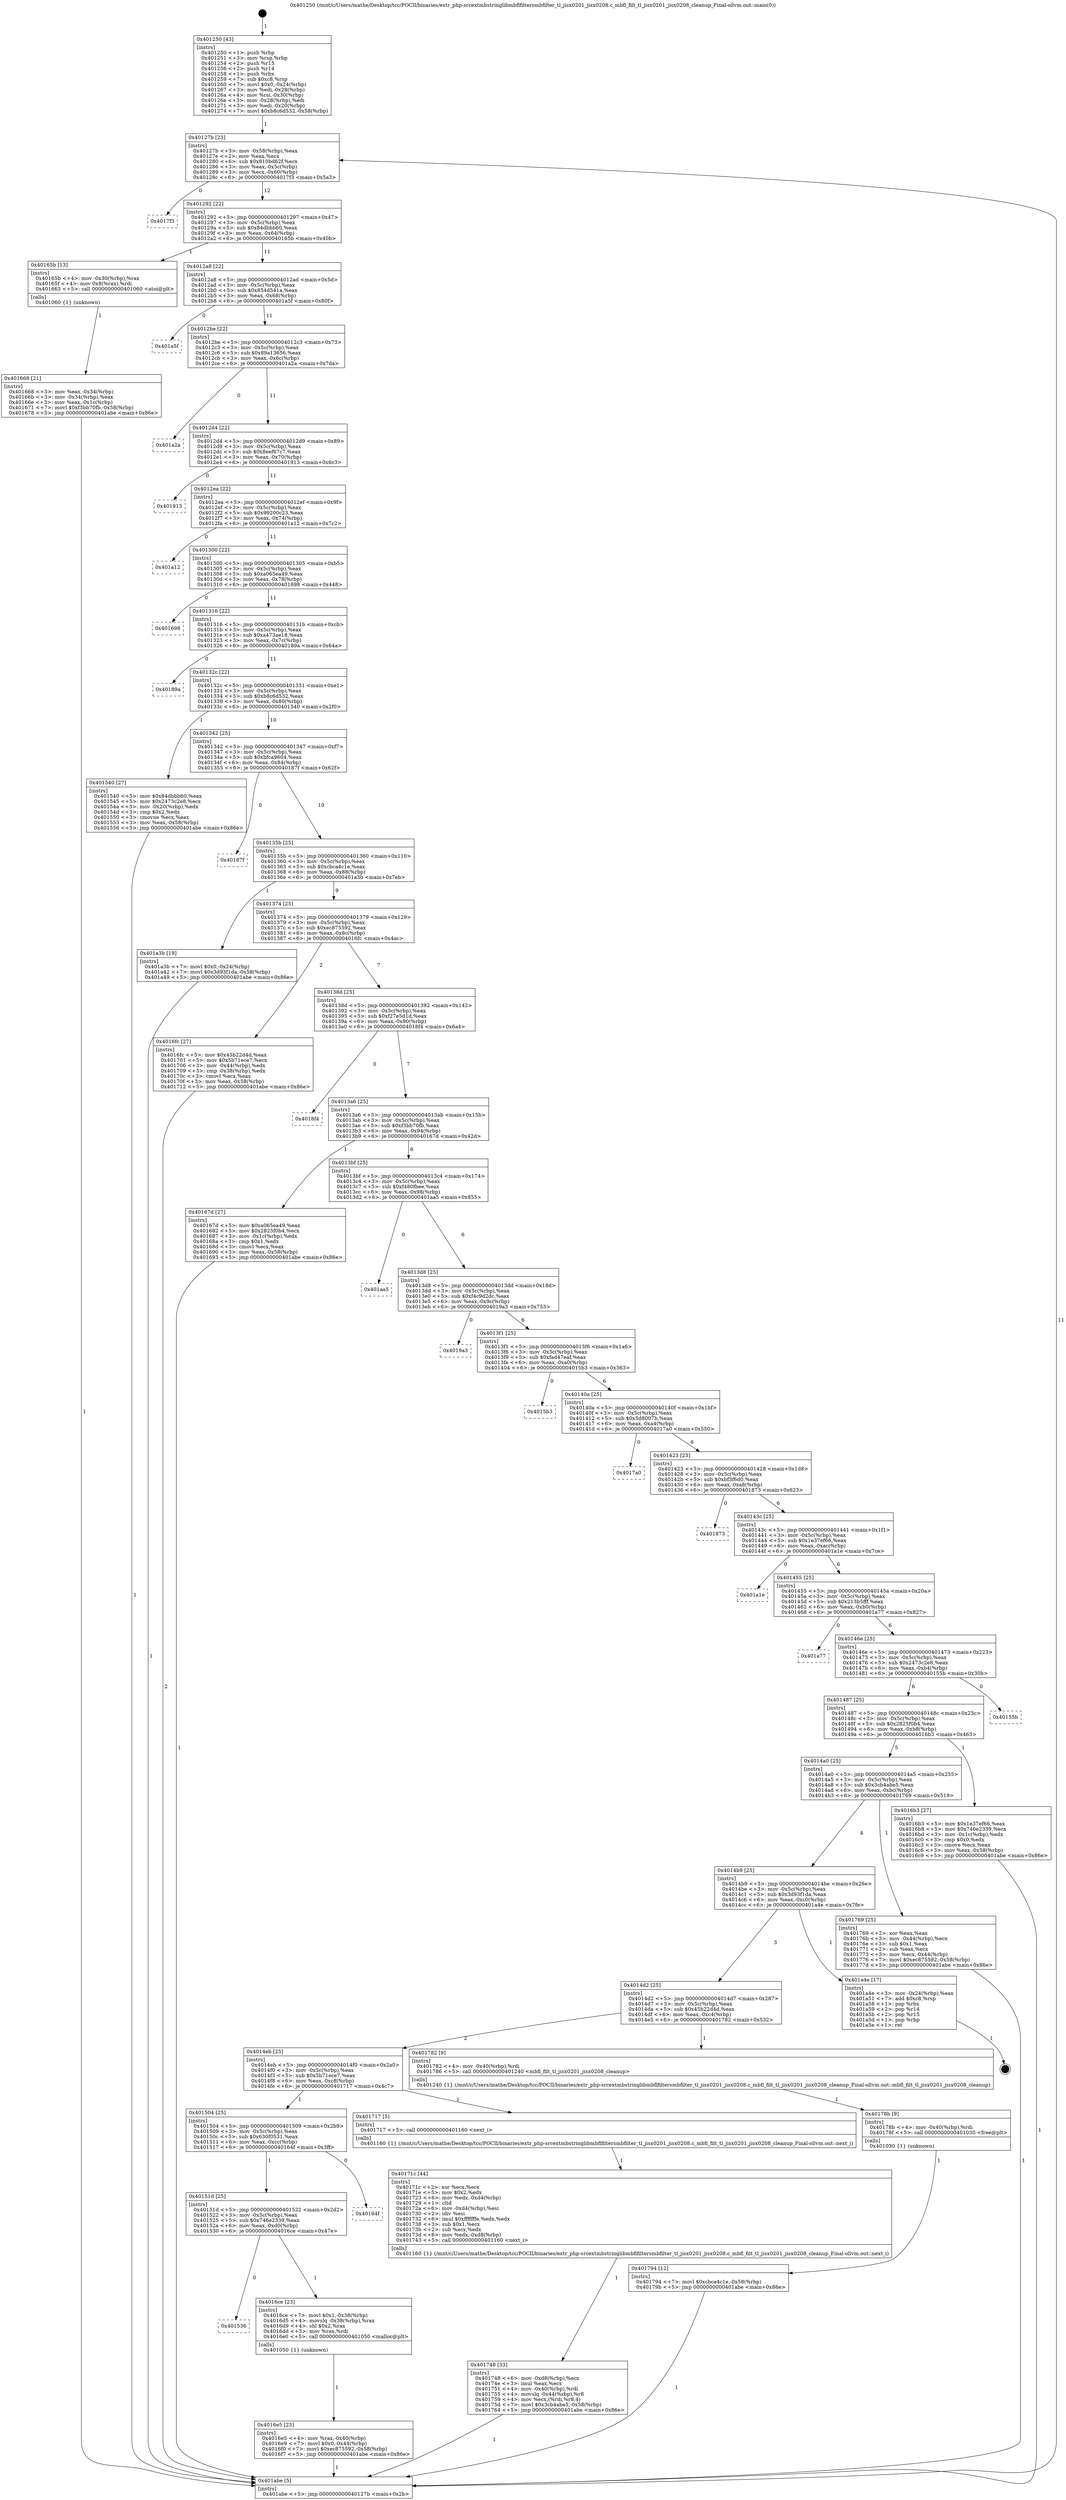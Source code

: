 digraph "0x401250" {
  label = "0x401250 (/mnt/c/Users/mathe/Desktop/tcc/POCII/binaries/extr_php-srcextmbstringlibmbflfiltersmbfilter_tl_jisx0201_jisx0208.c_mbfl_filt_tl_jisx0201_jisx0208_cleanup_Final-ollvm.out::main(0))"
  labelloc = "t"
  node[shape=record]

  Entry [label="",width=0.3,height=0.3,shape=circle,fillcolor=black,style=filled]
  "0x40127b" [label="{
     0x40127b [23]\l
     | [instrs]\l
     &nbsp;&nbsp;0x40127b \<+3\>: mov -0x58(%rbp),%eax\l
     &nbsp;&nbsp;0x40127e \<+2\>: mov %eax,%ecx\l
     &nbsp;&nbsp;0x401280 \<+6\>: sub $0x810bd62f,%ecx\l
     &nbsp;&nbsp;0x401286 \<+3\>: mov %eax,-0x5c(%rbp)\l
     &nbsp;&nbsp;0x401289 \<+3\>: mov %ecx,-0x60(%rbp)\l
     &nbsp;&nbsp;0x40128c \<+6\>: je 00000000004017f3 \<main+0x5a3\>\l
  }"]
  "0x4017f3" [label="{
     0x4017f3\l
  }", style=dashed]
  "0x401292" [label="{
     0x401292 [22]\l
     | [instrs]\l
     &nbsp;&nbsp;0x401292 \<+5\>: jmp 0000000000401297 \<main+0x47\>\l
     &nbsp;&nbsp;0x401297 \<+3\>: mov -0x5c(%rbp),%eax\l
     &nbsp;&nbsp;0x40129a \<+5\>: sub $0x84dbbb60,%eax\l
     &nbsp;&nbsp;0x40129f \<+3\>: mov %eax,-0x64(%rbp)\l
     &nbsp;&nbsp;0x4012a2 \<+6\>: je 000000000040165b \<main+0x40b\>\l
  }"]
  Exit [label="",width=0.3,height=0.3,shape=circle,fillcolor=black,style=filled,peripheries=2]
  "0x40165b" [label="{
     0x40165b [13]\l
     | [instrs]\l
     &nbsp;&nbsp;0x40165b \<+4\>: mov -0x30(%rbp),%rax\l
     &nbsp;&nbsp;0x40165f \<+4\>: mov 0x8(%rax),%rdi\l
     &nbsp;&nbsp;0x401663 \<+5\>: call 0000000000401060 \<atoi@plt\>\l
     | [calls]\l
     &nbsp;&nbsp;0x401060 \{1\} (unknown)\l
  }"]
  "0x4012a8" [label="{
     0x4012a8 [22]\l
     | [instrs]\l
     &nbsp;&nbsp;0x4012a8 \<+5\>: jmp 00000000004012ad \<main+0x5d\>\l
     &nbsp;&nbsp;0x4012ad \<+3\>: mov -0x5c(%rbp),%eax\l
     &nbsp;&nbsp;0x4012b0 \<+5\>: sub $0x854d541a,%eax\l
     &nbsp;&nbsp;0x4012b5 \<+3\>: mov %eax,-0x68(%rbp)\l
     &nbsp;&nbsp;0x4012b8 \<+6\>: je 0000000000401a5f \<main+0x80f\>\l
  }"]
  "0x401794" [label="{
     0x401794 [12]\l
     | [instrs]\l
     &nbsp;&nbsp;0x401794 \<+7\>: movl $0xcbca4c1e,-0x58(%rbp)\l
     &nbsp;&nbsp;0x40179b \<+5\>: jmp 0000000000401abe \<main+0x86e\>\l
  }"]
  "0x401a5f" [label="{
     0x401a5f\l
  }", style=dashed]
  "0x4012be" [label="{
     0x4012be [22]\l
     | [instrs]\l
     &nbsp;&nbsp;0x4012be \<+5\>: jmp 00000000004012c3 \<main+0x73\>\l
     &nbsp;&nbsp;0x4012c3 \<+3\>: mov -0x5c(%rbp),%eax\l
     &nbsp;&nbsp;0x4012c6 \<+5\>: sub $0x89a13656,%eax\l
     &nbsp;&nbsp;0x4012cb \<+3\>: mov %eax,-0x6c(%rbp)\l
     &nbsp;&nbsp;0x4012ce \<+6\>: je 0000000000401a2a \<main+0x7da\>\l
  }"]
  "0x40178b" [label="{
     0x40178b [9]\l
     | [instrs]\l
     &nbsp;&nbsp;0x40178b \<+4\>: mov -0x40(%rbp),%rdi\l
     &nbsp;&nbsp;0x40178f \<+5\>: call 0000000000401030 \<free@plt\>\l
     | [calls]\l
     &nbsp;&nbsp;0x401030 \{1\} (unknown)\l
  }"]
  "0x401a2a" [label="{
     0x401a2a\l
  }", style=dashed]
  "0x4012d4" [label="{
     0x4012d4 [22]\l
     | [instrs]\l
     &nbsp;&nbsp;0x4012d4 \<+5\>: jmp 00000000004012d9 \<main+0x89\>\l
     &nbsp;&nbsp;0x4012d9 \<+3\>: mov -0x5c(%rbp),%eax\l
     &nbsp;&nbsp;0x4012dc \<+5\>: sub $0x8eef67c7,%eax\l
     &nbsp;&nbsp;0x4012e1 \<+3\>: mov %eax,-0x70(%rbp)\l
     &nbsp;&nbsp;0x4012e4 \<+6\>: je 0000000000401913 \<main+0x6c3\>\l
  }"]
  "0x401748" [label="{
     0x401748 [33]\l
     | [instrs]\l
     &nbsp;&nbsp;0x401748 \<+6\>: mov -0xd8(%rbp),%ecx\l
     &nbsp;&nbsp;0x40174e \<+3\>: imul %eax,%ecx\l
     &nbsp;&nbsp;0x401751 \<+4\>: mov -0x40(%rbp),%rdi\l
     &nbsp;&nbsp;0x401755 \<+4\>: movslq -0x44(%rbp),%r8\l
     &nbsp;&nbsp;0x401759 \<+4\>: mov %ecx,(%rdi,%r8,4)\l
     &nbsp;&nbsp;0x40175d \<+7\>: movl $0x3cb4abe5,-0x58(%rbp)\l
     &nbsp;&nbsp;0x401764 \<+5\>: jmp 0000000000401abe \<main+0x86e\>\l
  }"]
  "0x401913" [label="{
     0x401913\l
  }", style=dashed]
  "0x4012ea" [label="{
     0x4012ea [22]\l
     | [instrs]\l
     &nbsp;&nbsp;0x4012ea \<+5\>: jmp 00000000004012ef \<main+0x9f\>\l
     &nbsp;&nbsp;0x4012ef \<+3\>: mov -0x5c(%rbp),%eax\l
     &nbsp;&nbsp;0x4012f2 \<+5\>: sub $0x99200c23,%eax\l
     &nbsp;&nbsp;0x4012f7 \<+3\>: mov %eax,-0x74(%rbp)\l
     &nbsp;&nbsp;0x4012fa \<+6\>: je 0000000000401a12 \<main+0x7c2\>\l
  }"]
  "0x40171c" [label="{
     0x40171c [44]\l
     | [instrs]\l
     &nbsp;&nbsp;0x40171c \<+2\>: xor %ecx,%ecx\l
     &nbsp;&nbsp;0x40171e \<+5\>: mov $0x2,%edx\l
     &nbsp;&nbsp;0x401723 \<+6\>: mov %edx,-0xd4(%rbp)\l
     &nbsp;&nbsp;0x401729 \<+1\>: cltd\l
     &nbsp;&nbsp;0x40172a \<+6\>: mov -0xd4(%rbp),%esi\l
     &nbsp;&nbsp;0x401730 \<+2\>: idiv %esi\l
     &nbsp;&nbsp;0x401732 \<+6\>: imul $0xfffffffe,%edx,%edx\l
     &nbsp;&nbsp;0x401738 \<+3\>: sub $0x1,%ecx\l
     &nbsp;&nbsp;0x40173b \<+2\>: sub %ecx,%edx\l
     &nbsp;&nbsp;0x40173d \<+6\>: mov %edx,-0xd8(%rbp)\l
     &nbsp;&nbsp;0x401743 \<+5\>: call 0000000000401160 \<next_i\>\l
     | [calls]\l
     &nbsp;&nbsp;0x401160 \{1\} (/mnt/c/Users/mathe/Desktop/tcc/POCII/binaries/extr_php-srcextmbstringlibmbflfiltersmbfilter_tl_jisx0201_jisx0208.c_mbfl_filt_tl_jisx0201_jisx0208_cleanup_Final-ollvm.out::next_i)\l
  }"]
  "0x401a12" [label="{
     0x401a12\l
  }", style=dashed]
  "0x401300" [label="{
     0x401300 [22]\l
     | [instrs]\l
     &nbsp;&nbsp;0x401300 \<+5\>: jmp 0000000000401305 \<main+0xb5\>\l
     &nbsp;&nbsp;0x401305 \<+3\>: mov -0x5c(%rbp),%eax\l
     &nbsp;&nbsp;0x401308 \<+5\>: sub $0xa065ea49,%eax\l
     &nbsp;&nbsp;0x40130d \<+3\>: mov %eax,-0x78(%rbp)\l
     &nbsp;&nbsp;0x401310 \<+6\>: je 0000000000401698 \<main+0x448\>\l
  }"]
  "0x4016e5" [label="{
     0x4016e5 [23]\l
     | [instrs]\l
     &nbsp;&nbsp;0x4016e5 \<+4\>: mov %rax,-0x40(%rbp)\l
     &nbsp;&nbsp;0x4016e9 \<+7\>: movl $0x0,-0x44(%rbp)\l
     &nbsp;&nbsp;0x4016f0 \<+7\>: movl $0xec875592,-0x58(%rbp)\l
     &nbsp;&nbsp;0x4016f7 \<+5\>: jmp 0000000000401abe \<main+0x86e\>\l
  }"]
  "0x401698" [label="{
     0x401698\l
  }", style=dashed]
  "0x401316" [label="{
     0x401316 [22]\l
     | [instrs]\l
     &nbsp;&nbsp;0x401316 \<+5\>: jmp 000000000040131b \<main+0xcb\>\l
     &nbsp;&nbsp;0x40131b \<+3\>: mov -0x5c(%rbp),%eax\l
     &nbsp;&nbsp;0x40131e \<+5\>: sub $0xa473ae18,%eax\l
     &nbsp;&nbsp;0x401323 \<+3\>: mov %eax,-0x7c(%rbp)\l
     &nbsp;&nbsp;0x401326 \<+6\>: je 000000000040189a \<main+0x64a\>\l
  }"]
  "0x401536" [label="{
     0x401536\l
  }", style=dashed]
  "0x40189a" [label="{
     0x40189a\l
  }", style=dashed]
  "0x40132c" [label="{
     0x40132c [22]\l
     | [instrs]\l
     &nbsp;&nbsp;0x40132c \<+5\>: jmp 0000000000401331 \<main+0xe1\>\l
     &nbsp;&nbsp;0x401331 \<+3\>: mov -0x5c(%rbp),%eax\l
     &nbsp;&nbsp;0x401334 \<+5\>: sub $0xb8c6d532,%eax\l
     &nbsp;&nbsp;0x401339 \<+3\>: mov %eax,-0x80(%rbp)\l
     &nbsp;&nbsp;0x40133c \<+6\>: je 0000000000401540 \<main+0x2f0\>\l
  }"]
  "0x4016ce" [label="{
     0x4016ce [23]\l
     | [instrs]\l
     &nbsp;&nbsp;0x4016ce \<+7\>: movl $0x1,-0x38(%rbp)\l
     &nbsp;&nbsp;0x4016d5 \<+4\>: movslq -0x38(%rbp),%rax\l
     &nbsp;&nbsp;0x4016d9 \<+4\>: shl $0x2,%rax\l
     &nbsp;&nbsp;0x4016dd \<+3\>: mov %rax,%rdi\l
     &nbsp;&nbsp;0x4016e0 \<+5\>: call 0000000000401050 \<malloc@plt\>\l
     | [calls]\l
     &nbsp;&nbsp;0x401050 \{1\} (unknown)\l
  }"]
  "0x401540" [label="{
     0x401540 [27]\l
     | [instrs]\l
     &nbsp;&nbsp;0x401540 \<+5\>: mov $0x84dbbb60,%eax\l
     &nbsp;&nbsp;0x401545 \<+5\>: mov $0x2473c2e8,%ecx\l
     &nbsp;&nbsp;0x40154a \<+3\>: mov -0x20(%rbp),%edx\l
     &nbsp;&nbsp;0x40154d \<+3\>: cmp $0x2,%edx\l
     &nbsp;&nbsp;0x401550 \<+3\>: cmovne %ecx,%eax\l
     &nbsp;&nbsp;0x401553 \<+3\>: mov %eax,-0x58(%rbp)\l
     &nbsp;&nbsp;0x401556 \<+5\>: jmp 0000000000401abe \<main+0x86e\>\l
  }"]
  "0x401342" [label="{
     0x401342 [25]\l
     | [instrs]\l
     &nbsp;&nbsp;0x401342 \<+5\>: jmp 0000000000401347 \<main+0xf7\>\l
     &nbsp;&nbsp;0x401347 \<+3\>: mov -0x5c(%rbp),%eax\l
     &nbsp;&nbsp;0x40134a \<+5\>: sub $0xbfca9604,%eax\l
     &nbsp;&nbsp;0x40134f \<+6\>: mov %eax,-0x84(%rbp)\l
     &nbsp;&nbsp;0x401355 \<+6\>: je 000000000040187f \<main+0x62f\>\l
  }"]
  "0x401abe" [label="{
     0x401abe [5]\l
     | [instrs]\l
     &nbsp;&nbsp;0x401abe \<+5\>: jmp 000000000040127b \<main+0x2b\>\l
  }"]
  "0x401250" [label="{
     0x401250 [43]\l
     | [instrs]\l
     &nbsp;&nbsp;0x401250 \<+1\>: push %rbp\l
     &nbsp;&nbsp;0x401251 \<+3\>: mov %rsp,%rbp\l
     &nbsp;&nbsp;0x401254 \<+2\>: push %r15\l
     &nbsp;&nbsp;0x401256 \<+2\>: push %r14\l
     &nbsp;&nbsp;0x401258 \<+1\>: push %rbx\l
     &nbsp;&nbsp;0x401259 \<+7\>: sub $0xc8,%rsp\l
     &nbsp;&nbsp;0x401260 \<+7\>: movl $0x0,-0x24(%rbp)\l
     &nbsp;&nbsp;0x401267 \<+3\>: mov %edi,-0x28(%rbp)\l
     &nbsp;&nbsp;0x40126a \<+4\>: mov %rsi,-0x30(%rbp)\l
     &nbsp;&nbsp;0x40126e \<+3\>: mov -0x28(%rbp),%edi\l
     &nbsp;&nbsp;0x401271 \<+3\>: mov %edi,-0x20(%rbp)\l
     &nbsp;&nbsp;0x401274 \<+7\>: movl $0xb8c6d532,-0x58(%rbp)\l
  }"]
  "0x401668" [label="{
     0x401668 [21]\l
     | [instrs]\l
     &nbsp;&nbsp;0x401668 \<+3\>: mov %eax,-0x34(%rbp)\l
     &nbsp;&nbsp;0x40166b \<+3\>: mov -0x34(%rbp),%eax\l
     &nbsp;&nbsp;0x40166e \<+3\>: mov %eax,-0x1c(%rbp)\l
     &nbsp;&nbsp;0x401671 \<+7\>: movl $0xf3bb70fb,-0x58(%rbp)\l
     &nbsp;&nbsp;0x401678 \<+5\>: jmp 0000000000401abe \<main+0x86e\>\l
  }"]
  "0x40151d" [label="{
     0x40151d [25]\l
     | [instrs]\l
     &nbsp;&nbsp;0x40151d \<+5\>: jmp 0000000000401522 \<main+0x2d2\>\l
     &nbsp;&nbsp;0x401522 \<+3\>: mov -0x5c(%rbp),%eax\l
     &nbsp;&nbsp;0x401525 \<+5\>: sub $0x746e2339,%eax\l
     &nbsp;&nbsp;0x40152a \<+6\>: mov %eax,-0xd0(%rbp)\l
     &nbsp;&nbsp;0x401530 \<+6\>: je 00000000004016ce \<main+0x47e\>\l
  }"]
  "0x40187f" [label="{
     0x40187f\l
  }", style=dashed]
  "0x40135b" [label="{
     0x40135b [25]\l
     | [instrs]\l
     &nbsp;&nbsp;0x40135b \<+5\>: jmp 0000000000401360 \<main+0x110\>\l
     &nbsp;&nbsp;0x401360 \<+3\>: mov -0x5c(%rbp),%eax\l
     &nbsp;&nbsp;0x401363 \<+5\>: sub $0xcbca4c1e,%eax\l
     &nbsp;&nbsp;0x401368 \<+6\>: mov %eax,-0x88(%rbp)\l
     &nbsp;&nbsp;0x40136e \<+6\>: je 0000000000401a3b \<main+0x7eb\>\l
  }"]
  "0x40164f" [label="{
     0x40164f\l
  }", style=dashed]
  "0x401a3b" [label="{
     0x401a3b [19]\l
     | [instrs]\l
     &nbsp;&nbsp;0x401a3b \<+7\>: movl $0x0,-0x24(%rbp)\l
     &nbsp;&nbsp;0x401a42 \<+7\>: movl $0x3d93f1da,-0x58(%rbp)\l
     &nbsp;&nbsp;0x401a49 \<+5\>: jmp 0000000000401abe \<main+0x86e\>\l
  }"]
  "0x401374" [label="{
     0x401374 [25]\l
     | [instrs]\l
     &nbsp;&nbsp;0x401374 \<+5\>: jmp 0000000000401379 \<main+0x129\>\l
     &nbsp;&nbsp;0x401379 \<+3\>: mov -0x5c(%rbp),%eax\l
     &nbsp;&nbsp;0x40137c \<+5\>: sub $0xec875592,%eax\l
     &nbsp;&nbsp;0x401381 \<+6\>: mov %eax,-0x8c(%rbp)\l
     &nbsp;&nbsp;0x401387 \<+6\>: je 00000000004016fc \<main+0x4ac\>\l
  }"]
  "0x401504" [label="{
     0x401504 [25]\l
     | [instrs]\l
     &nbsp;&nbsp;0x401504 \<+5\>: jmp 0000000000401509 \<main+0x2b9\>\l
     &nbsp;&nbsp;0x401509 \<+3\>: mov -0x5c(%rbp),%eax\l
     &nbsp;&nbsp;0x40150c \<+5\>: sub $0x630f0531,%eax\l
     &nbsp;&nbsp;0x401511 \<+6\>: mov %eax,-0xcc(%rbp)\l
     &nbsp;&nbsp;0x401517 \<+6\>: je 000000000040164f \<main+0x3ff\>\l
  }"]
  "0x4016fc" [label="{
     0x4016fc [27]\l
     | [instrs]\l
     &nbsp;&nbsp;0x4016fc \<+5\>: mov $0x45b22d4d,%eax\l
     &nbsp;&nbsp;0x401701 \<+5\>: mov $0x5b71ece7,%ecx\l
     &nbsp;&nbsp;0x401706 \<+3\>: mov -0x44(%rbp),%edx\l
     &nbsp;&nbsp;0x401709 \<+3\>: cmp -0x38(%rbp),%edx\l
     &nbsp;&nbsp;0x40170c \<+3\>: cmovl %ecx,%eax\l
     &nbsp;&nbsp;0x40170f \<+3\>: mov %eax,-0x58(%rbp)\l
     &nbsp;&nbsp;0x401712 \<+5\>: jmp 0000000000401abe \<main+0x86e\>\l
  }"]
  "0x40138d" [label="{
     0x40138d [25]\l
     | [instrs]\l
     &nbsp;&nbsp;0x40138d \<+5\>: jmp 0000000000401392 \<main+0x142\>\l
     &nbsp;&nbsp;0x401392 \<+3\>: mov -0x5c(%rbp),%eax\l
     &nbsp;&nbsp;0x401395 \<+5\>: sub $0xf27e5d1d,%eax\l
     &nbsp;&nbsp;0x40139a \<+6\>: mov %eax,-0x90(%rbp)\l
     &nbsp;&nbsp;0x4013a0 \<+6\>: je 00000000004018f4 \<main+0x6a4\>\l
  }"]
  "0x401717" [label="{
     0x401717 [5]\l
     | [instrs]\l
     &nbsp;&nbsp;0x401717 \<+5\>: call 0000000000401160 \<next_i\>\l
     | [calls]\l
     &nbsp;&nbsp;0x401160 \{1\} (/mnt/c/Users/mathe/Desktop/tcc/POCII/binaries/extr_php-srcextmbstringlibmbflfiltersmbfilter_tl_jisx0201_jisx0208.c_mbfl_filt_tl_jisx0201_jisx0208_cleanup_Final-ollvm.out::next_i)\l
  }"]
  "0x4018f4" [label="{
     0x4018f4\l
  }", style=dashed]
  "0x4013a6" [label="{
     0x4013a6 [25]\l
     | [instrs]\l
     &nbsp;&nbsp;0x4013a6 \<+5\>: jmp 00000000004013ab \<main+0x15b\>\l
     &nbsp;&nbsp;0x4013ab \<+3\>: mov -0x5c(%rbp),%eax\l
     &nbsp;&nbsp;0x4013ae \<+5\>: sub $0xf3bb70fb,%eax\l
     &nbsp;&nbsp;0x4013b3 \<+6\>: mov %eax,-0x94(%rbp)\l
     &nbsp;&nbsp;0x4013b9 \<+6\>: je 000000000040167d \<main+0x42d\>\l
  }"]
  "0x4014eb" [label="{
     0x4014eb [25]\l
     | [instrs]\l
     &nbsp;&nbsp;0x4014eb \<+5\>: jmp 00000000004014f0 \<main+0x2a0\>\l
     &nbsp;&nbsp;0x4014f0 \<+3\>: mov -0x5c(%rbp),%eax\l
     &nbsp;&nbsp;0x4014f3 \<+5\>: sub $0x5b71ece7,%eax\l
     &nbsp;&nbsp;0x4014f8 \<+6\>: mov %eax,-0xc8(%rbp)\l
     &nbsp;&nbsp;0x4014fe \<+6\>: je 0000000000401717 \<main+0x4c7\>\l
  }"]
  "0x40167d" [label="{
     0x40167d [27]\l
     | [instrs]\l
     &nbsp;&nbsp;0x40167d \<+5\>: mov $0xa065ea49,%eax\l
     &nbsp;&nbsp;0x401682 \<+5\>: mov $0x2825f0b4,%ecx\l
     &nbsp;&nbsp;0x401687 \<+3\>: mov -0x1c(%rbp),%edx\l
     &nbsp;&nbsp;0x40168a \<+3\>: cmp $0x1,%edx\l
     &nbsp;&nbsp;0x40168d \<+3\>: cmovl %ecx,%eax\l
     &nbsp;&nbsp;0x401690 \<+3\>: mov %eax,-0x58(%rbp)\l
     &nbsp;&nbsp;0x401693 \<+5\>: jmp 0000000000401abe \<main+0x86e\>\l
  }"]
  "0x4013bf" [label="{
     0x4013bf [25]\l
     | [instrs]\l
     &nbsp;&nbsp;0x4013bf \<+5\>: jmp 00000000004013c4 \<main+0x174\>\l
     &nbsp;&nbsp;0x4013c4 \<+3\>: mov -0x5c(%rbp),%eax\l
     &nbsp;&nbsp;0x4013c7 \<+5\>: sub $0xf480fbee,%eax\l
     &nbsp;&nbsp;0x4013cc \<+6\>: mov %eax,-0x98(%rbp)\l
     &nbsp;&nbsp;0x4013d2 \<+6\>: je 0000000000401aa5 \<main+0x855\>\l
  }"]
  "0x401782" [label="{
     0x401782 [9]\l
     | [instrs]\l
     &nbsp;&nbsp;0x401782 \<+4\>: mov -0x40(%rbp),%rdi\l
     &nbsp;&nbsp;0x401786 \<+5\>: call 0000000000401240 \<mbfl_filt_tl_jisx0201_jisx0208_cleanup\>\l
     | [calls]\l
     &nbsp;&nbsp;0x401240 \{1\} (/mnt/c/Users/mathe/Desktop/tcc/POCII/binaries/extr_php-srcextmbstringlibmbflfiltersmbfilter_tl_jisx0201_jisx0208.c_mbfl_filt_tl_jisx0201_jisx0208_cleanup_Final-ollvm.out::mbfl_filt_tl_jisx0201_jisx0208_cleanup)\l
  }"]
  "0x401aa5" [label="{
     0x401aa5\l
  }", style=dashed]
  "0x4013d8" [label="{
     0x4013d8 [25]\l
     | [instrs]\l
     &nbsp;&nbsp;0x4013d8 \<+5\>: jmp 00000000004013dd \<main+0x18d\>\l
     &nbsp;&nbsp;0x4013dd \<+3\>: mov -0x5c(%rbp),%eax\l
     &nbsp;&nbsp;0x4013e0 \<+5\>: sub $0xf4c9d2dc,%eax\l
     &nbsp;&nbsp;0x4013e5 \<+6\>: mov %eax,-0x9c(%rbp)\l
     &nbsp;&nbsp;0x4013eb \<+6\>: je 00000000004019a3 \<main+0x753\>\l
  }"]
  "0x4014d2" [label="{
     0x4014d2 [25]\l
     | [instrs]\l
     &nbsp;&nbsp;0x4014d2 \<+5\>: jmp 00000000004014d7 \<main+0x287\>\l
     &nbsp;&nbsp;0x4014d7 \<+3\>: mov -0x5c(%rbp),%eax\l
     &nbsp;&nbsp;0x4014da \<+5\>: sub $0x45b22d4d,%eax\l
     &nbsp;&nbsp;0x4014df \<+6\>: mov %eax,-0xc4(%rbp)\l
     &nbsp;&nbsp;0x4014e5 \<+6\>: je 0000000000401782 \<main+0x532\>\l
  }"]
  "0x4019a3" [label="{
     0x4019a3\l
  }", style=dashed]
  "0x4013f1" [label="{
     0x4013f1 [25]\l
     | [instrs]\l
     &nbsp;&nbsp;0x4013f1 \<+5\>: jmp 00000000004013f6 \<main+0x1a6\>\l
     &nbsp;&nbsp;0x4013f6 \<+3\>: mov -0x5c(%rbp),%eax\l
     &nbsp;&nbsp;0x4013f9 \<+5\>: sub $0xfad47eaf,%eax\l
     &nbsp;&nbsp;0x4013fe \<+6\>: mov %eax,-0xa0(%rbp)\l
     &nbsp;&nbsp;0x401404 \<+6\>: je 00000000004015b3 \<main+0x363\>\l
  }"]
  "0x401a4e" [label="{
     0x401a4e [17]\l
     | [instrs]\l
     &nbsp;&nbsp;0x401a4e \<+3\>: mov -0x24(%rbp),%eax\l
     &nbsp;&nbsp;0x401a51 \<+7\>: add $0xc8,%rsp\l
     &nbsp;&nbsp;0x401a58 \<+1\>: pop %rbx\l
     &nbsp;&nbsp;0x401a59 \<+2\>: pop %r14\l
     &nbsp;&nbsp;0x401a5b \<+2\>: pop %r15\l
     &nbsp;&nbsp;0x401a5d \<+1\>: pop %rbp\l
     &nbsp;&nbsp;0x401a5e \<+1\>: ret\l
  }"]
  "0x4015b3" [label="{
     0x4015b3\l
  }", style=dashed]
  "0x40140a" [label="{
     0x40140a [25]\l
     | [instrs]\l
     &nbsp;&nbsp;0x40140a \<+5\>: jmp 000000000040140f \<main+0x1bf\>\l
     &nbsp;&nbsp;0x40140f \<+3\>: mov -0x5c(%rbp),%eax\l
     &nbsp;&nbsp;0x401412 \<+5\>: sub $0x5d8007b,%eax\l
     &nbsp;&nbsp;0x401417 \<+6\>: mov %eax,-0xa4(%rbp)\l
     &nbsp;&nbsp;0x40141d \<+6\>: je 00000000004017a0 \<main+0x550\>\l
  }"]
  "0x4014b9" [label="{
     0x4014b9 [25]\l
     | [instrs]\l
     &nbsp;&nbsp;0x4014b9 \<+5\>: jmp 00000000004014be \<main+0x26e\>\l
     &nbsp;&nbsp;0x4014be \<+3\>: mov -0x5c(%rbp),%eax\l
     &nbsp;&nbsp;0x4014c1 \<+5\>: sub $0x3d93f1da,%eax\l
     &nbsp;&nbsp;0x4014c6 \<+6\>: mov %eax,-0xc0(%rbp)\l
     &nbsp;&nbsp;0x4014cc \<+6\>: je 0000000000401a4e \<main+0x7fe\>\l
  }"]
  "0x4017a0" [label="{
     0x4017a0\l
  }", style=dashed]
  "0x401423" [label="{
     0x401423 [25]\l
     | [instrs]\l
     &nbsp;&nbsp;0x401423 \<+5\>: jmp 0000000000401428 \<main+0x1d8\>\l
     &nbsp;&nbsp;0x401428 \<+3\>: mov -0x5c(%rbp),%eax\l
     &nbsp;&nbsp;0x40142b \<+5\>: sub $0xbf3f6d0,%eax\l
     &nbsp;&nbsp;0x401430 \<+6\>: mov %eax,-0xa8(%rbp)\l
     &nbsp;&nbsp;0x401436 \<+6\>: je 0000000000401873 \<main+0x623\>\l
  }"]
  "0x401769" [label="{
     0x401769 [25]\l
     | [instrs]\l
     &nbsp;&nbsp;0x401769 \<+2\>: xor %eax,%eax\l
     &nbsp;&nbsp;0x40176b \<+3\>: mov -0x44(%rbp),%ecx\l
     &nbsp;&nbsp;0x40176e \<+3\>: sub $0x1,%eax\l
     &nbsp;&nbsp;0x401771 \<+2\>: sub %eax,%ecx\l
     &nbsp;&nbsp;0x401773 \<+3\>: mov %ecx,-0x44(%rbp)\l
     &nbsp;&nbsp;0x401776 \<+7\>: movl $0xec875592,-0x58(%rbp)\l
     &nbsp;&nbsp;0x40177d \<+5\>: jmp 0000000000401abe \<main+0x86e\>\l
  }"]
  "0x401873" [label="{
     0x401873\l
  }", style=dashed]
  "0x40143c" [label="{
     0x40143c [25]\l
     | [instrs]\l
     &nbsp;&nbsp;0x40143c \<+5\>: jmp 0000000000401441 \<main+0x1f1\>\l
     &nbsp;&nbsp;0x401441 \<+3\>: mov -0x5c(%rbp),%eax\l
     &nbsp;&nbsp;0x401444 \<+5\>: sub $0x1e37ef66,%eax\l
     &nbsp;&nbsp;0x401449 \<+6\>: mov %eax,-0xac(%rbp)\l
     &nbsp;&nbsp;0x40144f \<+6\>: je 0000000000401a1e \<main+0x7ce\>\l
  }"]
  "0x4014a0" [label="{
     0x4014a0 [25]\l
     | [instrs]\l
     &nbsp;&nbsp;0x4014a0 \<+5\>: jmp 00000000004014a5 \<main+0x255\>\l
     &nbsp;&nbsp;0x4014a5 \<+3\>: mov -0x5c(%rbp),%eax\l
     &nbsp;&nbsp;0x4014a8 \<+5\>: sub $0x3cb4abe5,%eax\l
     &nbsp;&nbsp;0x4014ad \<+6\>: mov %eax,-0xbc(%rbp)\l
     &nbsp;&nbsp;0x4014b3 \<+6\>: je 0000000000401769 \<main+0x519\>\l
  }"]
  "0x401a1e" [label="{
     0x401a1e\l
  }", style=dashed]
  "0x401455" [label="{
     0x401455 [25]\l
     | [instrs]\l
     &nbsp;&nbsp;0x401455 \<+5\>: jmp 000000000040145a \<main+0x20a\>\l
     &nbsp;&nbsp;0x40145a \<+3\>: mov -0x5c(%rbp),%eax\l
     &nbsp;&nbsp;0x40145d \<+5\>: sub $0x213b5fff,%eax\l
     &nbsp;&nbsp;0x401462 \<+6\>: mov %eax,-0xb0(%rbp)\l
     &nbsp;&nbsp;0x401468 \<+6\>: je 0000000000401a77 \<main+0x827\>\l
  }"]
  "0x4016b3" [label="{
     0x4016b3 [27]\l
     | [instrs]\l
     &nbsp;&nbsp;0x4016b3 \<+5\>: mov $0x1e37ef66,%eax\l
     &nbsp;&nbsp;0x4016b8 \<+5\>: mov $0x746e2339,%ecx\l
     &nbsp;&nbsp;0x4016bd \<+3\>: mov -0x1c(%rbp),%edx\l
     &nbsp;&nbsp;0x4016c0 \<+3\>: cmp $0x0,%edx\l
     &nbsp;&nbsp;0x4016c3 \<+3\>: cmove %ecx,%eax\l
     &nbsp;&nbsp;0x4016c6 \<+3\>: mov %eax,-0x58(%rbp)\l
     &nbsp;&nbsp;0x4016c9 \<+5\>: jmp 0000000000401abe \<main+0x86e\>\l
  }"]
  "0x401a77" [label="{
     0x401a77\l
  }", style=dashed]
  "0x40146e" [label="{
     0x40146e [25]\l
     | [instrs]\l
     &nbsp;&nbsp;0x40146e \<+5\>: jmp 0000000000401473 \<main+0x223\>\l
     &nbsp;&nbsp;0x401473 \<+3\>: mov -0x5c(%rbp),%eax\l
     &nbsp;&nbsp;0x401476 \<+5\>: sub $0x2473c2e8,%eax\l
     &nbsp;&nbsp;0x40147b \<+6\>: mov %eax,-0xb4(%rbp)\l
     &nbsp;&nbsp;0x401481 \<+6\>: je 000000000040155b \<main+0x30b\>\l
  }"]
  "0x401487" [label="{
     0x401487 [25]\l
     | [instrs]\l
     &nbsp;&nbsp;0x401487 \<+5\>: jmp 000000000040148c \<main+0x23c\>\l
     &nbsp;&nbsp;0x40148c \<+3\>: mov -0x5c(%rbp),%eax\l
     &nbsp;&nbsp;0x40148f \<+5\>: sub $0x2825f0b4,%eax\l
     &nbsp;&nbsp;0x401494 \<+6\>: mov %eax,-0xb8(%rbp)\l
     &nbsp;&nbsp;0x40149a \<+6\>: je 00000000004016b3 \<main+0x463\>\l
  }"]
  "0x40155b" [label="{
     0x40155b\l
  }", style=dashed]
  Entry -> "0x401250" [label=" 1"]
  "0x40127b" -> "0x4017f3" [label=" 0"]
  "0x40127b" -> "0x401292" [label=" 12"]
  "0x401a4e" -> Exit [label=" 1"]
  "0x401292" -> "0x40165b" [label=" 1"]
  "0x401292" -> "0x4012a8" [label=" 11"]
  "0x401a3b" -> "0x401abe" [label=" 1"]
  "0x4012a8" -> "0x401a5f" [label=" 0"]
  "0x4012a8" -> "0x4012be" [label=" 11"]
  "0x401794" -> "0x401abe" [label=" 1"]
  "0x4012be" -> "0x401a2a" [label=" 0"]
  "0x4012be" -> "0x4012d4" [label=" 11"]
  "0x40178b" -> "0x401794" [label=" 1"]
  "0x4012d4" -> "0x401913" [label=" 0"]
  "0x4012d4" -> "0x4012ea" [label=" 11"]
  "0x401782" -> "0x40178b" [label=" 1"]
  "0x4012ea" -> "0x401a12" [label=" 0"]
  "0x4012ea" -> "0x401300" [label=" 11"]
  "0x401769" -> "0x401abe" [label=" 1"]
  "0x401300" -> "0x401698" [label=" 0"]
  "0x401300" -> "0x401316" [label=" 11"]
  "0x401748" -> "0x401abe" [label=" 1"]
  "0x401316" -> "0x40189a" [label=" 0"]
  "0x401316" -> "0x40132c" [label=" 11"]
  "0x40171c" -> "0x401748" [label=" 1"]
  "0x40132c" -> "0x401540" [label=" 1"]
  "0x40132c" -> "0x401342" [label=" 10"]
  "0x401540" -> "0x401abe" [label=" 1"]
  "0x401250" -> "0x40127b" [label=" 1"]
  "0x401abe" -> "0x40127b" [label=" 11"]
  "0x40165b" -> "0x401668" [label=" 1"]
  "0x401668" -> "0x401abe" [label=" 1"]
  "0x401717" -> "0x40171c" [label=" 1"]
  "0x401342" -> "0x40187f" [label=" 0"]
  "0x401342" -> "0x40135b" [label=" 10"]
  "0x4016e5" -> "0x401abe" [label=" 1"]
  "0x40135b" -> "0x401a3b" [label=" 1"]
  "0x40135b" -> "0x401374" [label=" 9"]
  "0x4016ce" -> "0x4016e5" [label=" 1"]
  "0x401374" -> "0x4016fc" [label=" 2"]
  "0x401374" -> "0x40138d" [label=" 7"]
  "0x40151d" -> "0x4016ce" [label=" 1"]
  "0x40138d" -> "0x4018f4" [label=" 0"]
  "0x40138d" -> "0x4013a6" [label=" 7"]
  "0x4016fc" -> "0x401abe" [label=" 2"]
  "0x4013a6" -> "0x40167d" [label=" 1"]
  "0x4013a6" -> "0x4013bf" [label=" 6"]
  "0x40167d" -> "0x401abe" [label=" 1"]
  "0x401504" -> "0x40164f" [label=" 0"]
  "0x4013bf" -> "0x401aa5" [label=" 0"]
  "0x4013bf" -> "0x4013d8" [label=" 6"]
  "0x40151d" -> "0x401536" [label=" 0"]
  "0x4013d8" -> "0x4019a3" [label=" 0"]
  "0x4013d8" -> "0x4013f1" [label=" 6"]
  "0x4014eb" -> "0x401717" [label=" 1"]
  "0x4013f1" -> "0x4015b3" [label=" 0"]
  "0x4013f1" -> "0x40140a" [label=" 6"]
  "0x401504" -> "0x40151d" [label=" 1"]
  "0x40140a" -> "0x4017a0" [label=" 0"]
  "0x40140a" -> "0x401423" [label=" 6"]
  "0x4014d2" -> "0x401782" [label=" 1"]
  "0x401423" -> "0x401873" [label=" 0"]
  "0x401423" -> "0x40143c" [label=" 6"]
  "0x4014eb" -> "0x401504" [label=" 1"]
  "0x40143c" -> "0x401a1e" [label=" 0"]
  "0x40143c" -> "0x401455" [label=" 6"]
  "0x4014b9" -> "0x401a4e" [label=" 1"]
  "0x401455" -> "0x401a77" [label=" 0"]
  "0x401455" -> "0x40146e" [label=" 6"]
  "0x4014d2" -> "0x4014eb" [label=" 2"]
  "0x40146e" -> "0x40155b" [label=" 0"]
  "0x40146e" -> "0x401487" [label=" 6"]
  "0x4014a0" -> "0x4014b9" [label=" 4"]
  "0x401487" -> "0x4016b3" [label=" 1"]
  "0x401487" -> "0x4014a0" [label=" 5"]
  "0x4016b3" -> "0x401abe" [label=" 1"]
  "0x4014b9" -> "0x4014d2" [label=" 3"]
  "0x4014a0" -> "0x401769" [label=" 1"]
}
